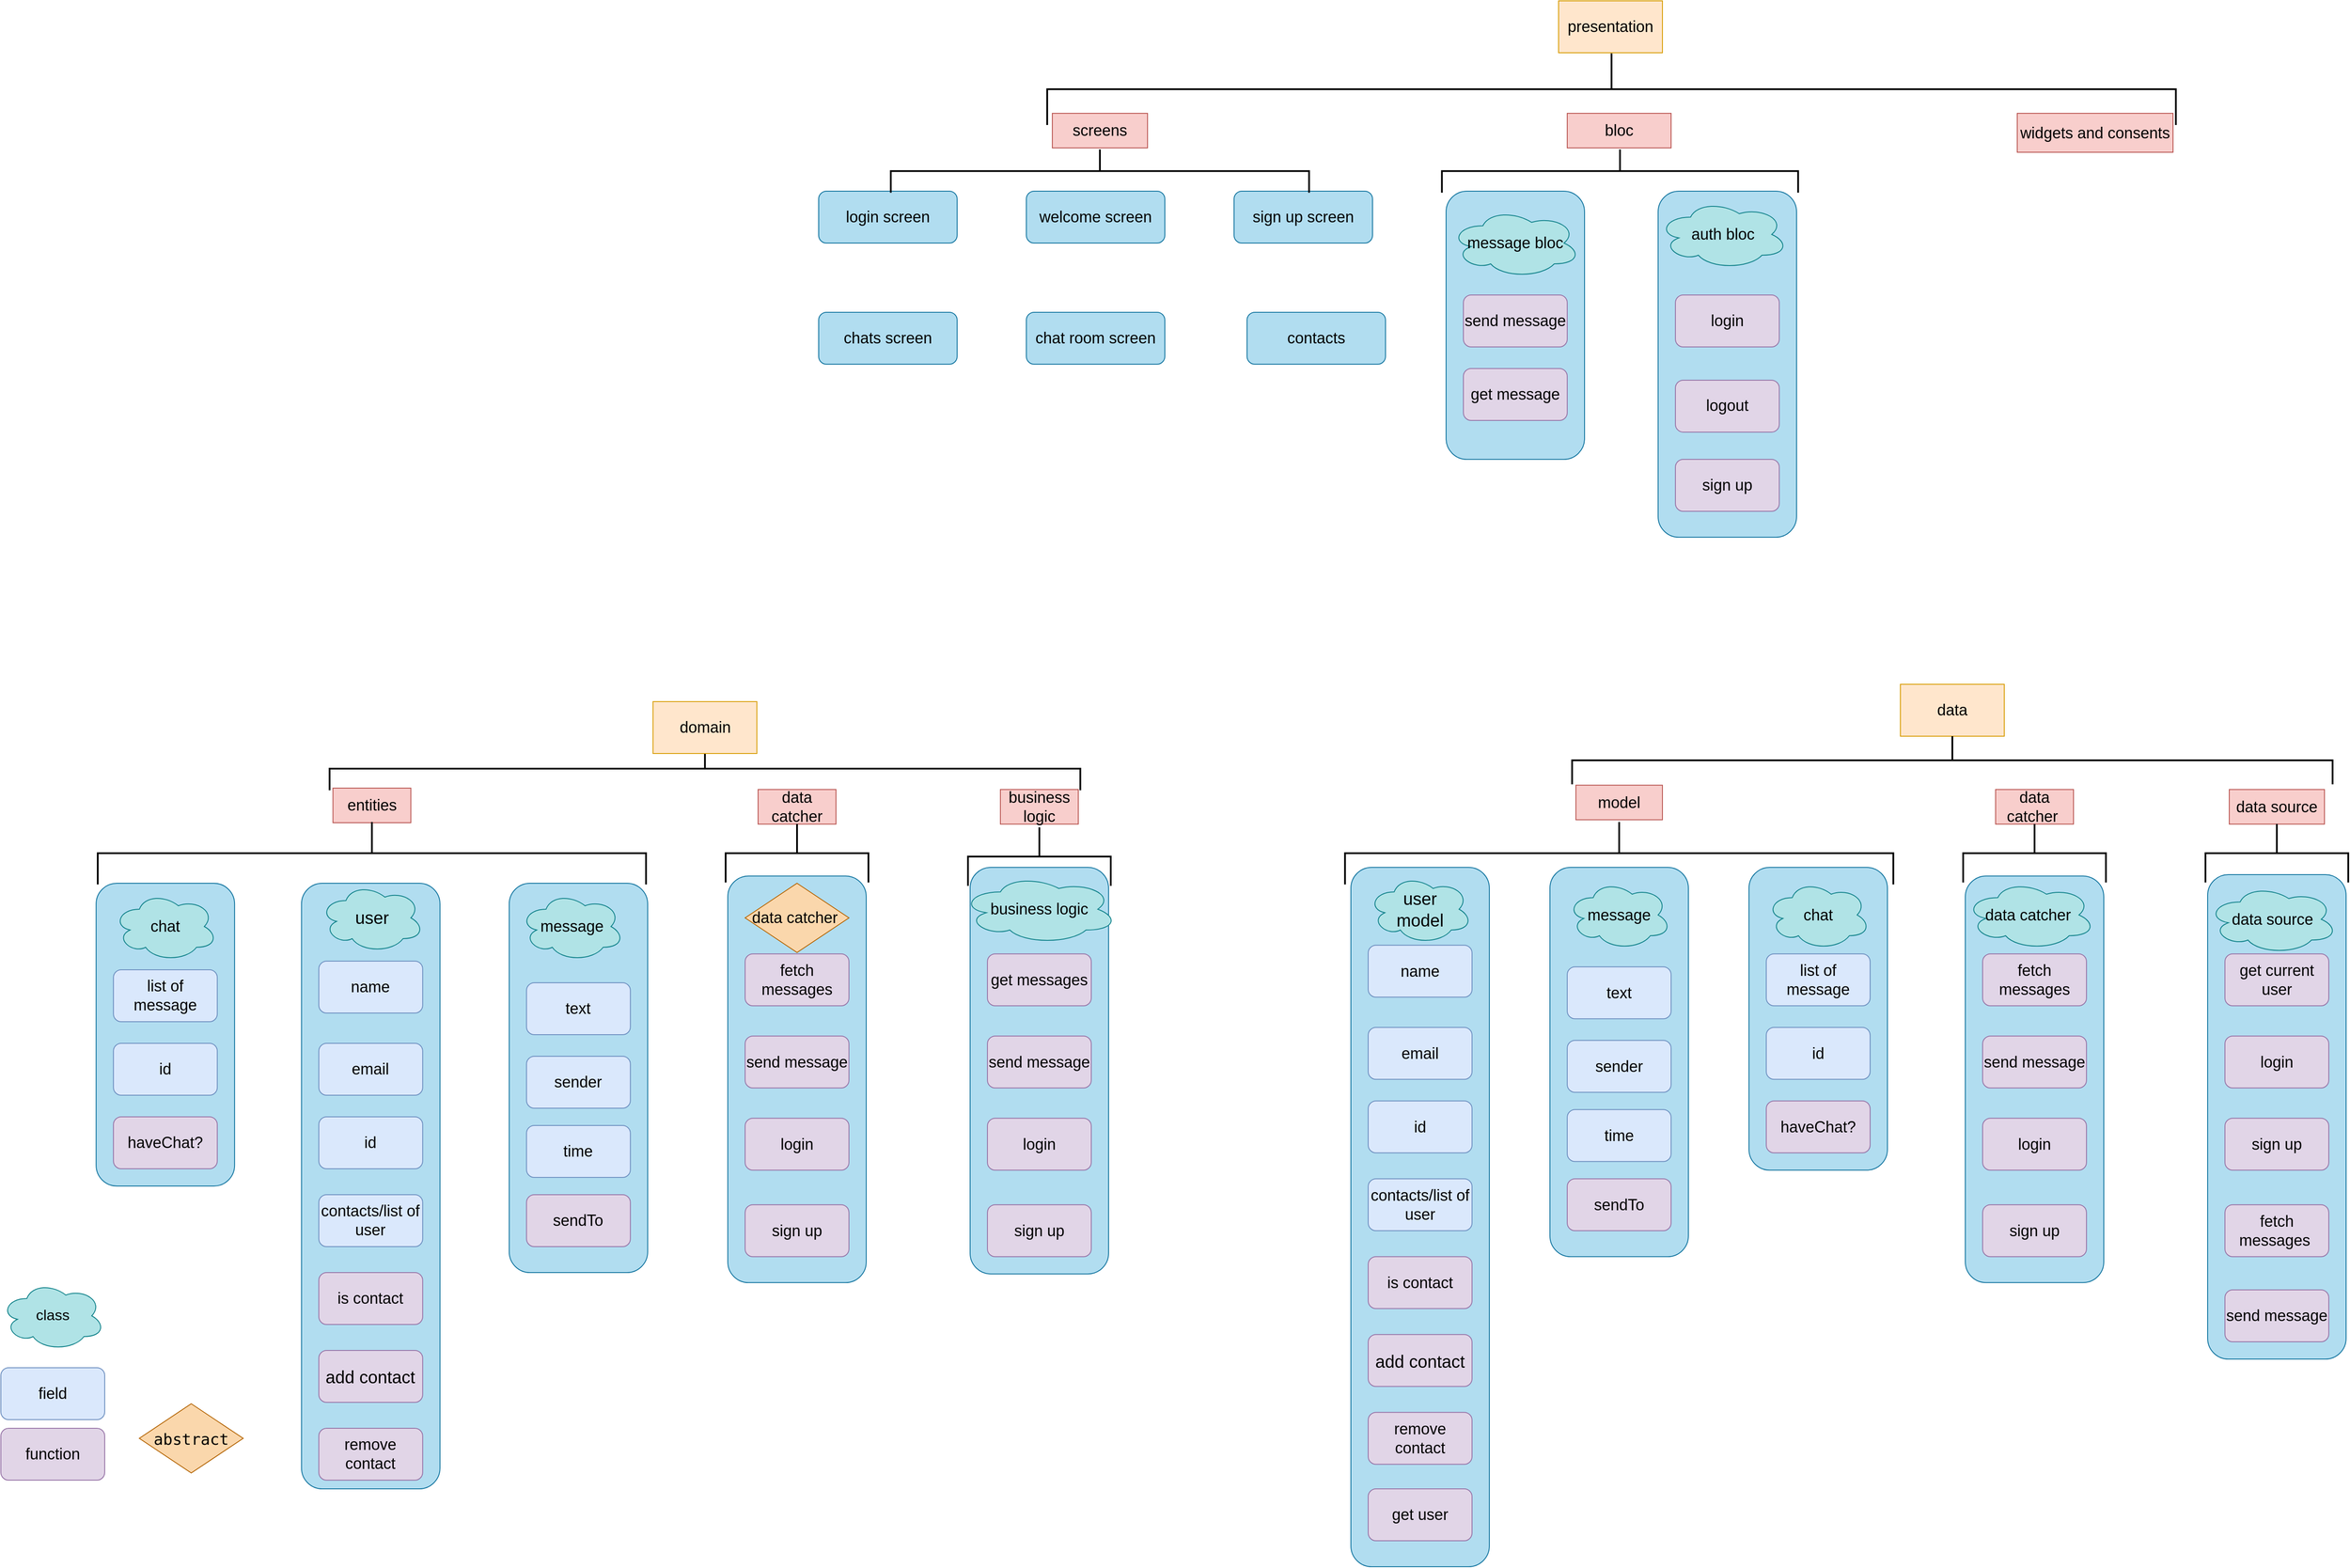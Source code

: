 <mxfile version="14.7.0" type="device" pages="3"><diagram id="KzsSYJXA-0iJ5h-z_fx-" name="Page-1"><mxGraphModel dx="3128" dy="3496" grid="1" gridSize="10" guides="1" tooltips="1" connect="1" arrows="1" fold="1" page="1" pageScale="1" pageWidth="1100" pageHeight="850" background="none" math="0" shadow="0"><root><mxCell id="0"/><mxCell id="1" parent="0"/><mxCell id="ylkZzzsN-lz4dm7CabxA-12" value="" style="rounded=1;whiteSpace=wrap;html=1;fontSize=18;fillColor=#b1ddf0;strokeColor=#10739e;" parent="1" vertex="1"><mxGeometry x="477.42" y="110" width="160" height="700" as="geometry"/></mxCell><mxCell id="ylkZzzsN-lz4dm7CabxA-13" value="name" style="rounded=1;whiteSpace=wrap;html=1;fontSize=18;fillColor=#dae8fc;strokeColor=#6c8ebf;" parent="1" vertex="1"><mxGeometry x="497.42" y="200" width="120" height="60" as="geometry"/></mxCell><mxCell id="ylkZzzsN-lz4dm7CabxA-14" value="email" style="rounded=1;whiteSpace=wrap;html=1;fontSize=18;fillColor=#dae8fc;strokeColor=#6c8ebf;" parent="1" vertex="1"><mxGeometry x="497.42" y="295" width="120" height="60" as="geometry"/></mxCell><mxCell id="ylkZzzsN-lz4dm7CabxA-15" value="id" style="rounded=1;whiteSpace=wrap;html=1;fontSize=18;fillColor=#dae8fc;strokeColor=#6c8ebf;" parent="1" vertex="1"><mxGeometry x="497.42" y="380" width="120" height="60" as="geometry"/></mxCell><mxCell id="ylkZzzsN-lz4dm7CabxA-17" value="contacts/list of user" style="rounded=1;whiteSpace=wrap;html=1;fontSize=18;fillColor=#dae8fc;strokeColor=#6c8ebf;" parent="1" vertex="1"><mxGeometry x="497.42" y="470" width="120" height="60" as="geometry"/></mxCell><mxCell id="ylkZzzsN-lz4dm7CabxA-18" value="is contact" style="rounded=1;whiteSpace=wrap;html=1;fontSize=18;fillColor=#e1d5e7;strokeColor=#9673a6;" parent="1" vertex="1"><mxGeometry x="497.42" y="560" width="120" height="60" as="geometry"/></mxCell><mxCell id="ylkZzzsN-lz4dm7CabxA-20" value="add contact" style="rounded=1;whiteSpace=wrap;html=1;fontSize=20;fillColor=#e1d5e7;strokeColor=#9673a6;" parent="1" vertex="1"><mxGeometry x="497.42" y="650" width="120" height="60" as="geometry"/></mxCell><mxCell id="ylkZzzsN-lz4dm7CabxA-21" value="remove contact" style="rounded=1;whiteSpace=wrap;html=1;fontSize=18;fillColor=#e1d5e7;strokeColor=#9673a6;" parent="1" vertex="1"><mxGeometry x="497.42" y="740" width="120" height="60" as="geometry"/></mxCell><mxCell id="ylkZzzsN-lz4dm7CabxA-23" value="" style="rounded=1;whiteSpace=wrap;html=1;fontSize=18;fillColor=#b1ddf0;strokeColor=#10739e;" parent="1" vertex="1"><mxGeometry x="717.42" y="110" width="160" height="450" as="geometry"/></mxCell><mxCell id="ylkZzzsN-lz4dm7CabxA-26" value="text" style="rounded=1;whiteSpace=wrap;html=1;fontSize=18;fillColor=#dae8fc;strokeColor=#6c8ebf;" parent="1" vertex="1"><mxGeometry x="737.42" y="225" width="120" height="60" as="geometry"/></mxCell><mxCell id="ylkZzzsN-lz4dm7CabxA-27" value="sender" style="rounded=1;whiteSpace=wrap;html=1;fontSize=18;fillColor=#dae8fc;strokeColor=#6c8ebf;" parent="1" vertex="1"><mxGeometry x="737.42" y="310" width="120" height="60" as="geometry"/></mxCell><mxCell id="ylkZzzsN-lz4dm7CabxA-28" value="sendTo" style="rounded=1;whiteSpace=wrap;html=1;fontSize=18;fillColor=#e1d5e7;strokeColor=#9673a6;" parent="1" vertex="1"><mxGeometry x="737.42" y="470" width="120" height="60" as="geometry"/></mxCell><mxCell id="ylkZzzsN-lz4dm7CabxA-30" value="" style="rounded=1;whiteSpace=wrap;html=1;fontSize=18;fillColor=#b1ddf0;strokeColor=#10739e;" parent="1" vertex="1"><mxGeometry x="240.08" y="110" width="160" height="350" as="geometry"/></mxCell><mxCell id="ylkZzzsN-lz4dm7CabxA-31" value="list of message" style="rounded=1;whiteSpace=wrap;html=1;fontSize=18;fillColor=#dae8fc;strokeColor=#6c8ebf;" parent="1" vertex="1"><mxGeometry x="260.08" y="210" width="120" height="60" as="geometry"/></mxCell><mxCell id="ylkZzzsN-lz4dm7CabxA-33" value="time" style="rounded=1;whiteSpace=wrap;html=1;fontSize=18;fillColor=#dae8fc;strokeColor=#6c8ebf;" parent="1" vertex="1"><mxGeometry x="737.42" y="390" width="120" height="60" as="geometry"/></mxCell><mxCell id="ylkZzzsN-lz4dm7CabxA-35" value="id" style="rounded=1;whiteSpace=wrap;html=1;fontSize=18;fillColor=#dae8fc;strokeColor=#6c8ebf;" parent="1" vertex="1"><mxGeometry x="260.08" y="295" width="120" height="60" as="geometry"/></mxCell><mxCell id="ylkZzzsN-lz4dm7CabxA-36" value="haveChat?" style="rounded=1;whiteSpace=wrap;html=1;fontSize=18;fillColor=#e1d5e7;strokeColor=#9673a6;" parent="1" vertex="1"><mxGeometry x="260.08" y="380" width="120" height="60" as="geometry"/></mxCell><mxCell id="ylkZzzsN-lz4dm7CabxA-43" value="entities" style="rounded=0;whiteSpace=wrap;html=1;fontSize=18;fillColor=#f8cecc;strokeColor=#b85450;" parent="1" vertex="1"><mxGeometry x="513.75" width="90" height="40" as="geometry"/></mxCell><mxCell id="ylkZzzsN-lz4dm7CabxA-44" value="field" style="rounded=1;whiteSpace=wrap;html=1;fontSize=18;fillColor=#dae8fc;strokeColor=#6c8ebf;" parent="1" vertex="1"><mxGeometry x="130" y="670" width="120" height="60" as="geometry"/></mxCell><mxCell id="ylkZzzsN-lz4dm7CabxA-45" value="function" style="rounded=1;whiteSpace=wrap;html=1;fontSize=18;fillColor=#e1d5e7;strokeColor=#9673a6;" parent="1" vertex="1"><mxGeometry x="130" y="740" width="120" height="60" as="geometry"/></mxCell><mxCell id="ylkZzzsN-lz4dm7CabxA-47" value="" style="strokeWidth=2;html=1;shape=mxgraph.flowchart.annotation_2;align=left;labelPosition=right;pointerEvents=1;fontSize=18;rotation=90;" parent="1" vertex="1"><mxGeometry x="522.65" y="-241.5" width="72.19" height="633.59" as="geometry"/></mxCell><mxCell id="BlYhnWllyQnPSXVTuusH-1" value="data catcher" style="rounded=0;whiteSpace=wrap;html=1;fontSize=18;fillColor=#f8cecc;strokeColor=#b85450;" parent="1" vertex="1"><mxGeometry x="1005" y="1.63" width="90" height="40" as="geometry"/></mxCell><mxCell id="BlYhnWllyQnPSXVTuusH-2" value="" style="rounded=1;whiteSpace=wrap;html=1;fontSize=18;align=center;fillColor=#b1ddf0;strokeColor=#10739e;" parent="1" vertex="1"><mxGeometry x="970" y="101.63" width="160" height="470" as="geometry"/></mxCell><mxCell id="BlYhnWllyQnPSXVTuusH-3" value="fetch messages" style="rounded=1;whiteSpace=wrap;html=1;fontSize=18;fillColor=#e1d5e7;strokeColor=#9673a6;" parent="1" vertex="1"><mxGeometry x="990" y="191.63" width="120" height="60" as="geometry"/></mxCell><mxCell id="BlYhnWllyQnPSXVTuusH-4" value="send message" style="rounded=1;whiteSpace=wrap;html=1;fontSize=18;fillColor=#e1d5e7;strokeColor=#9673a6;" parent="1" vertex="1"><mxGeometry x="990" y="286.63" width="120" height="60" as="geometry"/></mxCell><mxCell id="BlYhnWllyQnPSXVTuusH-5" value="login" style="rounded=1;whiteSpace=wrap;html=1;fontSize=18;fillColor=#e1d5e7;strokeColor=#9673a6;" parent="1" vertex="1"><mxGeometry x="990" y="381.63" width="120" height="60" as="geometry"/></mxCell><mxCell id="BlYhnWllyQnPSXVTuusH-6" value="sign up" style="rounded=1;whiteSpace=wrap;html=1;fontSize=18;fillColor=#e1d5e7;strokeColor=#9673a6;" parent="1" vertex="1"><mxGeometry x="990" y="481.63" width="120" height="60" as="geometry"/></mxCell><mxCell id="BlYhnWllyQnPSXVTuusH-8" value="" style="strokeWidth=2;html=1;shape=mxgraph.flowchart.annotation_2;align=left;labelPosition=right;pointerEvents=1;fontSize=18;rotation=90;" parent="1" vertex="1"><mxGeometry x="1016.18" y="-7.2" width="67.65" height="165" as="geometry"/></mxCell><mxCell id="BlYhnWllyQnPSXVTuusH-10" value="business logic" style="rounded=0;whiteSpace=wrap;html=1;fontSize=18;fillColor=#f8cecc;strokeColor=#b85450;" parent="1" vertex="1"><mxGeometry x="1285" y="1.63" width="90" height="40" as="geometry"/></mxCell><mxCell id="BlYhnWllyQnPSXVTuusH-14" value="" style="rounded=1;whiteSpace=wrap;html=1;fontSize=18;fillColor=#b1ddf0;strokeColor=#10739e;" parent="1" vertex="1"><mxGeometry x="1250" y="91.63" width="160" height="470" as="geometry"/></mxCell><mxCell id="BlYhnWllyQnPSXVTuusH-15" value="get messages" style="rounded=1;whiteSpace=wrap;html=1;fontSize=18;fillColor=#e1d5e7;strokeColor=#9673a6;" parent="1" vertex="1"><mxGeometry x="1270" y="191.63" width="120" height="60" as="geometry"/></mxCell><mxCell id="BlYhnWllyQnPSXVTuusH-16" value="send message" style="rounded=1;whiteSpace=wrap;html=1;fontSize=18;fillColor=#e1d5e7;strokeColor=#9673a6;" parent="1" vertex="1"><mxGeometry x="1270" y="286.63" width="120" height="60" as="geometry"/></mxCell><mxCell id="BlYhnWllyQnPSXVTuusH-17" value="login" style="rounded=1;whiteSpace=wrap;html=1;fontSize=18;fillColor=#e1d5e7;strokeColor=#9673a6;" parent="1" vertex="1"><mxGeometry x="1270" y="381.63" width="120" height="60" as="geometry"/></mxCell><mxCell id="BlYhnWllyQnPSXVTuusH-18" value="sign up" style="rounded=1;whiteSpace=wrap;html=1;fontSize=18;fillColor=#e1d5e7;strokeColor=#9673a6;" parent="1" vertex="1"><mxGeometry x="1270" y="481.63" width="120" height="60" as="geometry"/></mxCell><mxCell id="BlYhnWllyQnPSXVTuusH-19" value="" style="strokeWidth=2;html=1;shape=mxgraph.flowchart.annotation_2;align=left;labelPosition=right;pointerEvents=1;fontSize=18;rotation=90;" parent="1" vertex="1"><mxGeometry x="1296.175" y="-3.375" width="67.65" height="165" as="geometry"/></mxCell><mxCell id="BlYhnWllyQnPSXVTuusH-31" value="" style="strokeWidth=2;html=1;shape=mxgraph.flowchart.annotation_2;align=left;labelPosition=right;pointerEvents=1;fontSize=18;rotation=90;" parent="1" vertex="1"><mxGeometry x="918.59" y="-456.25" width="50" height="867.5" as="geometry"/></mxCell><mxCell id="BlYhnWllyQnPSXVTuusH-32" value="domain" style="rounded=0;whiteSpace=wrap;html=1;fontSize=18;fillColor=#ffe6cc;strokeColor=#d79b00;" parent="1" vertex="1"><mxGeometry x="883.59" y="-100" width="120" height="60" as="geometry"/></mxCell><mxCell id="BlYhnWllyQnPSXVTuusH-33" value="data" style="rounded=0;whiteSpace=wrap;html=1;fontSize=18;fillColor=#ffe6cc;strokeColor=#d79b00;" parent="1" vertex="1"><mxGeometry x="2325" y="-120" width="120" height="60" as="geometry"/></mxCell><mxCell id="BlYhnWllyQnPSXVTuusH-35" value="model" style="rounded=0;whiteSpace=wrap;html=1;fontSize=18;fillColor=#f8cecc;strokeColor=#b85450;" parent="1" vertex="1"><mxGeometry x="1950" y="-3.37" width="100" height="40" as="geometry"/></mxCell><mxCell id="BlYhnWllyQnPSXVTuusH-46" value="" style="rounded=1;whiteSpace=wrap;html=1;fontSize=18;fillColor=#b1ddf0;strokeColor=#10739e;" parent="1" vertex="1"><mxGeometry x="1690" y="91.63" width="160" height="808.37" as="geometry"/></mxCell><mxCell id="BlYhnWllyQnPSXVTuusH-47" value="name" style="rounded=1;whiteSpace=wrap;html=1;fontSize=18;fillColor=#dae8fc;strokeColor=#6c8ebf;" parent="1" vertex="1"><mxGeometry x="1710" y="181.63" width="120" height="60" as="geometry"/></mxCell><mxCell id="BlYhnWllyQnPSXVTuusH-48" value="email" style="rounded=1;whiteSpace=wrap;html=1;fontSize=18;fillColor=#dae8fc;strokeColor=#6c8ebf;" parent="1" vertex="1"><mxGeometry x="1710" y="276.63" width="120" height="60" as="geometry"/></mxCell><mxCell id="BlYhnWllyQnPSXVTuusH-49" value="id" style="rounded=1;whiteSpace=wrap;html=1;fontSize=18;fillColor=#dae8fc;strokeColor=#6c8ebf;" parent="1" vertex="1"><mxGeometry x="1710" y="361.63" width="120" height="60" as="geometry"/></mxCell><mxCell id="BlYhnWllyQnPSXVTuusH-50" value="contacts/list of user" style="rounded=1;whiteSpace=wrap;html=1;fontSize=18;fillColor=#dae8fc;strokeColor=#6c8ebf;" parent="1" vertex="1"><mxGeometry x="1710" y="451.63" width="120" height="60" as="geometry"/></mxCell><mxCell id="BlYhnWllyQnPSXVTuusH-51" value="is contact" style="rounded=1;whiteSpace=wrap;html=1;fontSize=18;fillColor=#e1d5e7;strokeColor=#9673a6;" parent="1" vertex="1"><mxGeometry x="1710" y="541.63" width="120" height="60" as="geometry"/></mxCell><mxCell id="BlYhnWllyQnPSXVTuusH-53" value="add contact" style="rounded=1;whiteSpace=wrap;html=1;fontSize=20;fillColor=#e1d5e7;strokeColor=#9673a6;" parent="1" vertex="1"><mxGeometry x="1710" y="631.63" width="120" height="60" as="geometry"/></mxCell><mxCell id="BlYhnWllyQnPSXVTuusH-54" value="remove contact" style="rounded=1;whiteSpace=wrap;html=1;fontSize=18;fillColor=#e1d5e7;strokeColor=#9673a6;" parent="1" vertex="1"><mxGeometry x="1710" y="721.63" width="120" height="60" as="geometry"/></mxCell><mxCell id="BlYhnWllyQnPSXVTuusH-55" value="" style="rounded=1;whiteSpace=wrap;html=1;fontSize=18;fillColor=#b1ddf0;strokeColor=#10739e;" parent="1" vertex="1"><mxGeometry x="1920" y="91.63" width="160" height="450" as="geometry"/></mxCell><mxCell id="BlYhnWllyQnPSXVTuusH-57" value="text" style="rounded=1;whiteSpace=wrap;html=1;fontSize=18;fillColor=#dae8fc;strokeColor=#6c8ebf;" parent="1" vertex="1"><mxGeometry x="1940" y="206.63" width="120" height="60" as="geometry"/></mxCell><mxCell id="BlYhnWllyQnPSXVTuusH-58" value="sender" style="rounded=1;whiteSpace=wrap;html=1;fontSize=18;fillColor=#dae8fc;strokeColor=#6c8ebf;" parent="1" vertex="1"><mxGeometry x="1940" y="291.63" width="120" height="60" as="geometry"/></mxCell><mxCell id="BlYhnWllyQnPSXVTuusH-59" value="sendTo" style="rounded=1;whiteSpace=wrap;html=1;fontSize=18;fillColor=#e1d5e7;strokeColor=#9673a6;" parent="1" vertex="1"><mxGeometry x="1940" y="451.63" width="120" height="60" as="geometry"/></mxCell><mxCell id="BlYhnWllyQnPSXVTuusH-60" value="time" style="rounded=1;whiteSpace=wrap;html=1;fontSize=18;fillColor=#dae8fc;strokeColor=#6c8ebf;" parent="1" vertex="1"><mxGeometry x="1940" y="371.63" width="120" height="60" as="geometry"/></mxCell><mxCell id="BlYhnWllyQnPSXVTuusH-61" value="" style="rounded=1;whiteSpace=wrap;html=1;fontSize=18;fillColor=#b1ddf0;strokeColor=#10739e;" parent="1" vertex="1"><mxGeometry x="2150" y="91.63" width="160" height="350" as="geometry"/></mxCell><mxCell id="BlYhnWllyQnPSXVTuusH-62" value="list of message" style="rounded=1;whiteSpace=wrap;html=1;fontSize=18;fillColor=#dae8fc;strokeColor=#6c8ebf;" parent="1" vertex="1"><mxGeometry x="2170" y="191.63" width="120" height="60" as="geometry"/></mxCell><mxCell id="BlYhnWllyQnPSXVTuusH-64" value="id" style="rounded=1;whiteSpace=wrap;html=1;fontSize=18;fillColor=#dae8fc;strokeColor=#6c8ebf;" parent="1" vertex="1"><mxGeometry x="2170" y="276.63" width="120" height="60" as="geometry"/></mxCell><mxCell id="BlYhnWllyQnPSXVTuusH-65" value="haveChat?" style="rounded=1;whiteSpace=wrap;html=1;fontSize=18;fillColor=#e1d5e7;strokeColor=#9673a6;" parent="1" vertex="1"><mxGeometry x="2170" y="361.63" width="120" height="60" as="geometry"/></mxCell><mxCell id="BlYhnWllyQnPSXVTuusH-66" value="" style="strokeWidth=2;html=1;shape=mxgraph.flowchart.annotation_2;align=left;labelPosition=right;pointerEvents=1;fontSize=18;rotation=90;" parent="1" vertex="1"><mxGeometry x="1963.9" y="-241.5" width="72.19" height="633.59" as="geometry"/></mxCell><mxCell id="BlYhnWllyQnPSXVTuusH-67" value="data catcher&amp;nbsp;" style="rounded=0;whiteSpace=wrap;html=1;fontSize=18;fillColor=#f8cecc;strokeColor=#b85450;" parent="1" vertex="1"><mxGeometry x="2434.995" y="1.63" width="90" height="40" as="geometry"/></mxCell><mxCell id="BlYhnWllyQnPSXVTuusH-68" value="" style="rounded=1;whiteSpace=wrap;html=1;fontSize=18;align=center;fillColor=#b1ddf0;strokeColor=#10739e;" parent="1" vertex="1"><mxGeometry x="2399.995" y="101.63" width="160" height="470" as="geometry"/></mxCell><mxCell id="BlYhnWllyQnPSXVTuusH-69" value="fetch messages" style="rounded=1;whiteSpace=wrap;html=1;fontSize=18;fillColor=#e1d5e7;strokeColor=#9673a6;" parent="1" vertex="1"><mxGeometry x="2419.995" y="191.63" width="120" height="60" as="geometry"/></mxCell><mxCell id="BlYhnWllyQnPSXVTuusH-70" value="send message" style="rounded=1;whiteSpace=wrap;html=1;fontSize=18;fillColor=#e1d5e7;strokeColor=#9673a6;" parent="1" vertex="1"><mxGeometry x="2419.995" y="286.63" width="120" height="60" as="geometry"/></mxCell><mxCell id="BlYhnWllyQnPSXVTuusH-71" value="login" style="rounded=1;whiteSpace=wrap;html=1;fontSize=18;fillColor=#e1d5e7;strokeColor=#9673a6;" parent="1" vertex="1"><mxGeometry x="2419.995" y="381.63" width="120" height="60" as="geometry"/></mxCell><mxCell id="BlYhnWllyQnPSXVTuusH-72" value="sign up" style="rounded=1;whiteSpace=wrap;html=1;fontSize=18;fillColor=#e1d5e7;strokeColor=#9673a6;" parent="1" vertex="1"><mxGeometry x="2419.995" y="481.63" width="120" height="60" as="geometry"/></mxCell><mxCell id="gVpEGXZeU_AOdDrv9yxA-1" style="edgeStyle=orthogonalEdgeStyle;rounded=0;orthogonalLoop=1;jettySize=auto;html=1;exitX=0;exitY=0.5;exitDx=0;exitDy=0;exitPerimeter=0;entryX=0.5;entryY=1;entryDx=0;entryDy=0;" edge="1" parent="1" source="BlYhnWllyQnPSXVTuusH-74" target="BlYhnWllyQnPSXVTuusH-67"><mxGeometry relative="1" as="geometry"/></mxCell><mxCell id="BlYhnWllyQnPSXVTuusH-74" value="" style="strokeWidth=2;html=1;shape=mxgraph.flowchart.annotation_2;align=left;labelPosition=right;pointerEvents=1;fontSize=18;rotation=90;" parent="1" vertex="1"><mxGeometry x="2446.175" y="-7.2" width="67.65" height="165" as="geometry"/></mxCell><mxCell id="BlYhnWllyQnPSXVTuusH-75" value="" style="rounded=1;whiteSpace=wrap;html=1;fontSize=18;fillColor=#b1ddf0;strokeColor=#10739e;" parent="1" vertex="1"><mxGeometry x="2680" y="100" width="160" height="560" as="geometry"/></mxCell><mxCell id="BlYhnWllyQnPSXVTuusH-77" value="data source" style="rounded=0;whiteSpace=wrap;html=1;fontSize=18;fillColor=#f8cecc;strokeColor=#b85450;" parent="1" vertex="1"><mxGeometry x="2705" y="1.63" width="110" height="40" as="geometry"/></mxCell><mxCell id="BlYhnWllyQnPSXVTuusH-78" value="" style="strokeWidth=2;html=1;shape=mxgraph.flowchart.annotation_2;align=left;labelPosition=right;pointerEvents=1;fontSize=18;rotation=90;" parent="1" vertex="1"><mxGeometry x="2726.175" y="-7.205" width="67.65" height="165" as="geometry"/></mxCell><mxCell id="BlYhnWllyQnPSXVTuusH-79" value="get current user" style="rounded=1;whiteSpace=wrap;html=1;fontSize=18;fillColor=#e1d5e7;strokeColor=#9673a6;" parent="1" vertex="1"><mxGeometry x="2700" y="191.63" width="120" height="60" as="geometry"/></mxCell><mxCell id="BlYhnWllyQnPSXVTuusH-80" value="login" style="rounded=1;whiteSpace=wrap;html=1;fontSize=18;fillColor=#e1d5e7;strokeColor=#9673a6;" parent="1" vertex="1"><mxGeometry x="2700" y="286.63" width="120" height="60" as="geometry"/></mxCell><mxCell id="BlYhnWllyQnPSXVTuusH-81" value="sign up" style="rounded=1;whiteSpace=wrap;html=1;fontSize=18;fillColor=#e1d5e7;strokeColor=#9673a6;" parent="1" vertex="1"><mxGeometry x="2700" y="381.63" width="120" height="60" as="geometry"/></mxCell><mxCell id="BlYhnWllyQnPSXVTuusH-82" value="fetch messages&amp;nbsp;" style="rounded=1;whiteSpace=wrap;html=1;fontSize=18;fillColor=#e1d5e7;strokeColor=#9673a6;" parent="1" vertex="1"><mxGeometry x="2700" y="481.63" width="120" height="60" as="geometry"/></mxCell><mxCell id="BlYhnWllyQnPSXVTuusH-83" value="get user" style="rounded=1;whiteSpace=wrap;html=1;fontSize=18;fillColor=#e1d5e7;strokeColor=#9673a6;" parent="1" vertex="1"><mxGeometry x="1710" y="810" width="120" height="60" as="geometry"/></mxCell><mxCell id="BlYhnWllyQnPSXVTuusH-84" value="send message" style="rounded=1;whiteSpace=wrap;html=1;fontSize=18;fillColor=#e1d5e7;strokeColor=#9673a6;" parent="1" vertex="1"><mxGeometry x="2700" y="580" width="120" height="60" as="geometry"/></mxCell><mxCell id="BlYhnWllyQnPSXVTuusH-86" value="" style="strokeWidth=2;html=1;shape=mxgraph.flowchart.annotation_2;align=left;labelPosition=right;pointerEvents=1;fontSize=18;rotation=90;" parent="1" vertex="1"><mxGeometry x="2357.19" y="-471.55" width="55.63" height="878.75" as="geometry"/></mxCell><mxCell id="BlYhnWllyQnPSXVTuusH-87" value="presentation" style="rounded=0;whiteSpace=wrap;html=1;fontSize=18;fillColor=#ffe6cc;strokeColor=#d79b00;" parent="1" vertex="1"><mxGeometry x="1930" y="-910" width="120" height="60" as="geometry"/></mxCell><mxCell id="BlYhnWllyQnPSXVTuusH-89" value="screens" style="rounded=0;whiteSpace=wrap;html=1;fontSize=18;fillColor=#f8cecc;strokeColor=#b85450;" parent="1" vertex="1"><mxGeometry x="1345" y="-780" width="110" height="40" as="geometry"/></mxCell><mxCell id="BlYhnWllyQnPSXVTuusH-90" value="&lt;span&gt;welcome screen&lt;/span&gt;" style="rounded=1;whiteSpace=wrap;html=1;fontSize=18;fillColor=#b1ddf0;strokeColor=#10739e;" parent="1" vertex="1"><mxGeometry x="1315" y="-690" width="160" height="60" as="geometry"/></mxCell><mxCell id="BlYhnWllyQnPSXVTuusH-94" value="&lt;span&gt;login screen&lt;/span&gt;" style="rounded=1;whiteSpace=wrap;html=1;fontSize=18;fillColor=#b1ddf0;strokeColor=#10739e;" parent="1" vertex="1"><mxGeometry x="1075" y="-690" width="160" height="60" as="geometry"/></mxCell><mxCell id="BlYhnWllyQnPSXVTuusH-96" value="&lt;span&gt;sign up screen&lt;/span&gt;" style="rounded=1;whiteSpace=wrap;html=1;fontSize=18;fillColor=#b1ddf0;strokeColor=#10739e;" parent="1" vertex="1"><mxGeometry x="1555" y="-690" width="160" height="60" as="geometry"/></mxCell><mxCell id="BlYhnWllyQnPSXVTuusH-98" value="&lt;span&gt;chats screen&lt;/span&gt;" style="rounded=1;whiteSpace=wrap;html=1;fontSize=18;fillColor=#b1ddf0;strokeColor=#10739e;" parent="1" vertex="1"><mxGeometry x="1075" y="-550" width="160" height="60" as="geometry"/></mxCell><mxCell id="BlYhnWllyQnPSXVTuusH-100" value="&lt;span&gt;chat room screen&lt;/span&gt;" style="rounded=1;whiteSpace=wrap;html=1;fontSize=18;fillColor=#b1ddf0;strokeColor=#10739e;" parent="1" vertex="1"><mxGeometry x="1315" y="-550" width="160" height="60" as="geometry"/></mxCell><mxCell id="BlYhnWllyQnPSXVTuusH-104" value="contacts" style="rounded=1;whiteSpace=wrap;html=1;fontSize=18;fillColor=#b1ddf0;strokeColor=#10739e;" parent="1" vertex="1"><mxGeometry x="1570" y="-550" width="160" height="60" as="geometry"/></mxCell><mxCell id="BlYhnWllyQnPSXVTuusH-111" value="" style="strokeWidth=2;html=1;shape=mxgraph.flowchart.annotation_2;align=left;labelPosition=right;pointerEvents=1;fontSize=18;rotation=90;" parent="1" vertex="1"><mxGeometry x="1375" y="-954.89" width="50" height="483.34" as="geometry"/></mxCell><mxCell id="BlYhnWllyQnPSXVTuusH-112" value="bloc" style="rounded=0;whiteSpace=wrap;html=1;fontSize=18;fillColor=#f8cecc;strokeColor=#b85450;" parent="1" vertex="1"><mxGeometry x="1940" y="-780" width="120" height="40" as="geometry"/></mxCell><mxCell id="BlYhnWllyQnPSXVTuusH-113" value="" style="rounded=1;whiteSpace=wrap;html=1;fontSize=18;fillColor=#b1ddf0;strokeColor=#10739e;" parent="1" vertex="1"><mxGeometry x="1800" y="-690" width="160" height="310" as="geometry"/></mxCell><mxCell id="BlYhnWllyQnPSXVTuusH-114" value="send message" style="rounded=1;whiteSpace=wrap;html=1;fontSize=18;fillColor=#e1d5e7;strokeColor=#9673a6;" parent="1" vertex="1"><mxGeometry x="1820" y="-570" width="120" height="60" as="geometry"/></mxCell><mxCell id="BlYhnWllyQnPSXVTuusH-115" value="get message" style="rounded=1;whiteSpace=wrap;html=1;fontSize=18;fillColor=#e1d5e7;strokeColor=#9673a6;" parent="1" vertex="1"><mxGeometry x="1820" y="-485" width="120" height="60" as="geometry"/></mxCell><mxCell id="BlYhnWllyQnPSXVTuusH-117" value="" style="rounded=1;whiteSpace=wrap;html=1;fontSize=18;fillColor=#b1ddf0;strokeColor=#10739e;" parent="1" vertex="1"><mxGeometry x="2045" y="-690" width="160" height="400" as="geometry"/></mxCell><mxCell id="BlYhnWllyQnPSXVTuusH-119" value="login" style="rounded=1;whiteSpace=wrap;html=1;fontSize=18;fillColor=#e1d5e7;strokeColor=#9673a6;" parent="1" vertex="1"><mxGeometry x="2065" y="-570" width="120" height="60" as="geometry"/></mxCell><mxCell id="BlYhnWllyQnPSXVTuusH-120" value="logout" style="rounded=1;whiteSpace=wrap;html=1;fontSize=18;fillColor=#e1d5e7;strokeColor=#9673a6;" parent="1" vertex="1"><mxGeometry x="2065" y="-471.55" width="120" height="60" as="geometry"/></mxCell><mxCell id="BlYhnWllyQnPSXVTuusH-121" value="sign up" style="rounded=1;whiteSpace=wrap;html=1;fontSize=18;fillColor=#e1d5e7;strokeColor=#9673a6;" parent="1" vertex="1"><mxGeometry x="2065" y="-380" width="120" height="60" as="geometry"/></mxCell><mxCell id="BlYhnWllyQnPSXVTuusH-122" value="" style="strokeWidth=2;html=1;shape=mxgraph.flowchart.annotation_2;align=left;labelPosition=right;pointerEvents=1;fontSize=18;rotation=90;" parent="1" vertex="1"><mxGeometry x="1975.98" y="-919.03" width="50" height="411.61" as="geometry"/></mxCell><mxCell id="BlYhnWllyQnPSXVTuusH-123" value="widgets and consents" style="rounded=0;whiteSpace=wrap;html=1;fontSize=18;fillColor=#f8cecc;strokeColor=#b85450;" parent="1" vertex="1"><mxGeometry x="2460" y="-780" width="180" height="45" as="geometry"/></mxCell><mxCell id="BlYhnWllyQnPSXVTuusH-124" value="" style="strokeWidth=2;html=1;shape=mxgraph.flowchart.annotation_2;align=left;labelPosition=right;pointerEvents=1;fontSize=18;rotation=90;" parent="1" vertex="1"><mxGeometry x="1949.79" y="-1460" width="82.77" height="1304.21" as="geometry"/></mxCell><mxCell id="gVpEGXZeU_AOdDrv9yxA-2" value="class" style="ellipse;shape=cloud;whiteSpace=wrap;html=1;fontSize=17;fillColor=#b0e3e6;strokeColor=#0e8088;" vertex="1" parent="1"><mxGeometry x="130" y="570" width="120" height="80" as="geometry"/></mxCell><mxCell id="gVpEGXZeU_AOdDrv9yxA-3" value="&lt;span style=&quot;font-size: 18px&quot;&gt;chat&lt;/span&gt;" style="ellipse;shape=cloud;whiteSpace=wrap;html=1;fontSize=17;fillColor=#b0e3e6;strokeColor=#0e8088;" vertex="1" parent="1"><mxGeometry x="260.08" y="120" width="120" height="80" as="geometry"/></mxCell><mxCell id="gVpEGXZeU_AOdDrv9yxA-4" value="&lt;span style=&quot;font-size: 18px&quot;&gt;message&lt;/span&gt;" style="ellipse;shape=cloud;whiteSpace=wrap;html=1;fontSize=17;fillColor=#b0e3e6;strokeColor=#0e8088;" vertex="1" parent="1"><mxGeometry x="730.0" y="120.0" width="120" height="80" as="geometry"/></mxCell><mxCell id="gVpEGXZeU_AOdDrv9yxA-5" value="&lt;span style=&quot;font-size: 20px&quot;&gt;user&lt;/span&gt;" style="ellipse;shape=cloud;whiteSpace=wrap;html=1;fontSize=17;fillColor=#b0e3e6;strokeColor=#0e8088;" vertex="1" parent="1"><mxGeometry x="498.75" y="110" width="120" height="80" as="geometry"/></mxCell><mxCell id="gVpEGXZeU_AOdDrv9yxA-8" value="&lt;span style=&quot;font-size: 18px&quot;&gt;business logic&lt;/span&gt;" style="ellipse;shape=cloud;whiteSpace=wrap;html=1;fontSize=17;fillColor=#b0e3e6;strokeColor=#0e8088;" vertex="1" parent="1"><mxGeometry x="1240" y="100" width="180" height="80" as="geometry"/></mxCell><mxCell id="gVpEGXZeU_AOdDrv9yxA-9" value="&lt;span style=&quot;font-size: 20px&quot;&gt;user&lt;br&gt;model&lt;br&gt;&lt;/span&gt;" style="ellipse;shape=cloud;whiteSpace=wrap;html=1;fontSize=17;fillColor=#b0e3e6;strokeColor=#0e8088;" vertex="1" parent="1"><mxGeometry x="1710" y="100" width="120" height="80" as="geometry"/></mxCell><mxCell id="gVpEGXZeU_AOdDrv9yxA-10" value="&lt;span style=&quot;font-size: 18px&quot;&gt;message&lt;/span&gt;" style="ellipse;shape=cloud;whiteSpace=wrap;html=1;fontSize=17;fillColor=#b0e3e6;strokeColor=#0e8088;" vertex="1" parent="1"><mxGeometry x="1939.99" y="106.63" width="120" height="80" as="geometry"/></mxCell><mxCell id="gVpEGXZeU_AOdDrv9yxA-11" value="&lt;span style=&quot;font-size: 18px&quot;&gt;chat&lt;/span&gt;" style="ellipse;shape=cloud;whiteSpace=wrap;html=1;fontSize=17;fillColor=#b0e3e6;strokeColor=#0e8088;" vertex="1" parent="1"><mxGeometry x="2170" y="106.63" width="120" height="80" as="geometry"/></mxCell><mxCell id="gVpEGXZeU_AOdDrv9yxA-13" value="&lt;span style=&quot;font-size: 18px&quot;&gt;data catcher&amp;nbsp;&lt;/span&gt;" style="ellipse;shape=cloud;whiteSpace=wrap;html=1;fontSize=17;fillColor=#b0e3e6;strokeColor=#0e8088;" vertex="1" parent="1"><mxGeometry x="2400" y="106.63" width="150" height="80" as="geometry"/></mxCell><mxCell id="gVpEGXZeU_AOdDrv9yxA-14" value="&lt;span style=&quot;font-size: 18px&quot;&gt;data source&lt;/span&gt;" style="ellipse;shape=cloud;whiteSpace=wrap;html=1;fontSize=17;fillColor=#b0e3e6;strokeColor=#0e8088;" vertex="1" parent="1"><mxGeometry x="2680" y="111.63" width="150" height="80" as="geometry"/></mxCell><mxCell id="gVpEGXZeU_AOdDrv9yxA-16" value="&lt;span style=&quot;font-size: 18px&quot;&gt;auth bloc&lt;/span&gt;" style="ellipse;shape=cloud;whiteSpace=wrap;html=1;fontSize=17;fillColor=#b0e3e6;strokeColor=#0e8088;" vertex="1" parent="1"><mxGeometry x="2045" y="-680" width="150" height="80" as="geometry"/></mxCell><mxCell id="gVpEGXZeU_AOdDrv9yxA-18" value="&lt;span style=&quot;font-size: 18px&quot;&gt;message bloc&lt;/span&gt;" style="ellipse;shape=cloud;whiteSpace=wrap;html=1;fontSize=17;fillColor=#b0e3e6;strokeColor=#0e8088;" vertex="1" parent="1"><mxGeometry x="1805" y="-670" width="150" height="80" as="geometry"/></mxCell><mxCell id="2Q3Vf8kxxjh2U8l_JXqP-1" value="&lt;pre style=&quot;font-family: &amp;#34;jetbrains mono&amp;#34; , monospace ; font-size: 13.5pt&quot;&gt;abstract&lt;/pre&gt;" style="rhombus;whiteSpace=wrap;html=1;fontSize=17;fillColor=#fad7ac;strokeColor=#b46504;" vertex="1" parent="1"><mxGeometry x="290" y="711.63" width="120" height="80" as="geometry"/></mxCell><mxCell id="2Q3Vf8kxxjh2U8l_JXqP-2" value="&lt;span style=&quot;font-size: 18px&quot;&gt;data catcher&amp;nbsp;&lt;/span&gt;" style="rhombus;whiteSpace=wrap;html=1;fontSize=17;strokeColor=#b46504;fillColor=#fad7ac;" vertex="1" parent="1"><mxGeometry x="990" y="110" width="120" height="80" as="geometry"/></mxCell></root></mxGraphModel></diagram><diagram id="k3-V_sghQ-h4Y9xCd90r" name="Page-2"><mxGraphModel dx="1303" dy="1598" grid="1" gridSize="10" guides="1" tooltips="1" connect="1" arrows="1" fold="1" page="1" pageScale="1" pageWidth="1100" pageHeight="850" math="0" shadow="0"><root><mxCell id="du5hNLvZQOmlJldPtWmD-0"/><mxCell id="du5hNLvZQOmlJldPtWmD-1" parent="du5hNLvZQOmlJldPtWmD-0"/><mxCell id="lxkKYDNJyDnlVu3Zjb9E-2" value="" style="edgeStyle=orthogonalEdgeStyle;rounded=0;orthogonalLoop=1;jettySize=auto;html=1;fontSize=17;" edge="1" parent="du5hNLvZQOmlJldPtWmD-1" source="lxkKYDNJyDnlVu3Zjb9E-0" target="lxkKYDNJyDnlVu3Zjb9E-1"><mxGeometry relative="1" as="geometry"/></mxCell><mxCell id="lxkKYDNJyDnlVu3Zjb9E-6" value="" style="edgeStyle=orthogonalEdgeStyle;rounded=0;orthogonalLoop=1;jettySize=auto;html=1;fontSize=17;" edge="1" parent="du5hNLvZQOmlJldPtWmD-1" source="lxkKYDNJyDnlVu3Zjb9E-0" target="lxkKYDNJyDnlVu3Zjb9E-5"><mxGeometry relative="1" as="geometry"/></mxCell><mxCell id="lxkKYDNJyDnlVu3Zjb9E-0" value="data catcher" style="rounded=1;whiteSpace=wrap;html=1;fontSize=17;" vertex="1" parent="du5hNLvZQOmlJldPtWmD-1"><mxGeometry x="130" y="50" width="120" height="60" as="geometry"/></mxCell><mxCell id="lxkKYDNJyDnlVu3Zjb9E-4" value="" style="edgeStyle=orthogonalEdgeStyle;rounded=0;orthogonalLoop=1;jettySize=auto;html=1;fontSize=17;" edge="1" parent="du5hNLvZQOmlJldPtWmD-1" source="lxkKYDNJyDnlVu3Zjb9E-1" target="lxkKYDNJyDnlVu3Zjb9E-3"><mxGeometry relative="1" as="geometry"/></mxCell><mxCell id="lxkKYDNJyDnlVu3Zjb9E-1" value="data source" style="rounded=1;whiteSpace=wrap;html=1;fontSize=17;" vertex="1" parent="du5hNLvZQOmlJldPtWmD-1"><mxGeometry x="130" y="190" width="120" height="60" as="geometry"/></mxCell><mxCell id="lxkKYDNJyDnlVu3Zjb9E-3" value="client" style="rounded=1;whiteSpace=wrap;html=1;fontSize=17;" vertex="1" parent="du5hNLvZQOmlJldPtWmD-1"><mxGeometry x="130" y="330" width="120" height="60" as="geometry"/></mxCell><mxCell id="lxkKYDNJyDnlVu3Zjb9E-8" value="" style="edgeStyle=orthogonalEdgeStyle;rounded=0;orthogonalLoop=1;jettySize=auto;html=1;fontSize=17;" edge="1" parent="du5hNLvZQOmlJldPtWmD-1" source="lxkKYDNJyDnlVu3Zjb9E-5" target="lxkKYDNJyDnlVu3Zjb9E-7"><mxGeometry relative="1" as="geometry"/></mxCell><mxCell id="lxkKYDNJyDnlVu3Zjb9E-5" value="model" style="rounded=1;whiteSpace=wrap;html=1;fontSize=17;" vertex="1" parent="du5hNLvZQOmlJldPtWmD-1"><mxGeometry x="130" y="-90" width="120" height="60" as="geometry"/></mxCell><mxCell id="lxkKYDNJyDnlVu3Zjb9E-7" value="entities" style="rounded=1;whiteSpace=wrap;html=1;fontSize=17;" vertex="1" parent="du5hNLvZQOmlJldPtWmD-1"><mxGeometry x="130" y="-230" width="120" height="60" as="geometry"/></mxCell><mxCell id="lxkKYDNJyDnlVu3Zjb9E-10" value="" style="edgeStyle=orthogonalEdgeStyle;rounded=0;orthogonalLoop=1;jettySize=auto;html=1;fontSize=17;" edge="1" parent="du5hNLvZQOmlJldPtWmD-1" source="lxkKYDNJyDnlVu3Zjb9E-9" target="lxkKYDNJyDnlVu3Zjb9E-0"><mxGeometry relative="1" as="geometry"/></mxCell><mxCell id="lxkKYDNJyDnlVu3Zjb9E-9" value="business logic&amp;nbsp;" style="rounded=1;whiteSpace=wrap;html=1;fontSize=17;" vertex="1" parent="du5hNLvZQOmlJldPtWmD-1"><mxGeometry x="310" y="50" width="120" height="60" as="geometry"/></mxCell><mxCell id="UVShRDYOIeSTPCGtb16n-0" value="" style="edgeStyle=orthogonalEdgeStyle;rounded=0;orthogonalLoop=1;jettySize=auto;html=1;fontSize=17;" edge="1" parent="du5hNLvZQOmlJldPtWmD-1" source="icdPd4PuSoke7Yo7OtmE-0" target="lxkKYDNJyDnlVu3Zjb9E-9"><mxGeometry relative="1" as="geometry"/></mxCell><mxCell id="icdPd4PuSoke7Yo7OtmE-0" value="message bloc&lt;br&gt;auth bloc" style="rounded=1;whiteSpace=wrap;html=1;fontSize=17;" vertex="1" parent="du5hNLvZQOmlJldPtWmD-1"><mxGeometry x="500" y="50" width="120" height="60" as="geometry"/></mxCell><mxCell id="UVShRDYOIeSTPCGtb16n-2" value="" style="edgeStyle=orthogonalEdgeStyle;rounded=0;orthogonalLoop=1;jettySize=auto;html=1;fontSize=17;" edge="1" parent="du5hNLvZQOmlJldPtWmD-1" source="UVShRDYOIeSTPCGtb16n-1" target="icdPd4PuSoke7Yo7OtmE-0"><mxGeometry relative="1" as="geometry"/></mxCell><mxCell id="UVShRDYOIeSTPCGtb16n-1" value="widgets" style="rounded=1;whiteSpace=wrap;html=1;fontSize=17;" vertex="1" parent="du5hNLvZQOmlJldPtWmD-1"><mxGeometry x="690" y="50" width="120" height="60" as="geometry"/></mxCell><mxCell id="UVShRDYOIeSTPCGtb16n-4" value="" style="edgeStyle=orthogonalEdgeStyle;rounded=0;orthogonalLoop=1;jettySize=auto;html=1;fontSize=17;" edge="1" parent="du5hNLvZQOmlJldPtWmD-1" source="UVShRDYOIeSTPCGtb16n-3" target="UVShRDYOIeSTPCGtb16n-1"><mxGeometry relative="1" as="geometry"/></mxCell><mxCell id="UVShRDYOIeSTPCGtb16n-3" value="screen" style="rounded=1;whiteSpace=wrap;html=1;fontSize=17;" vertex="1" parent="du5hNLvZQOmlJldPtWmD-1"><mxGeometry x="880" y="50" width="120" height="60" as="geometry"/></mxCell></root></mxGraphModel></diagram><diagram id="81MCZJn4h8hytMhFcTbu" name="Page-3"><mxGraphModel dx="782" dy="449" grid="1" gridSize="10" guides="1" tooltips="1" connect="1" arrows="1" fold="1" page="1" pageScale="1" pageWidth="1169" pageHeight="827" math="0" shadow="0"><root><mxCell id="3v1L9Lq2_MGbzn1V-7Ei-0"/><mxCell id="3v1L9Lq2_MGbzn1V-7Ei-1" parent="3v1L9Lq2_MGbzn1V-7Ei-0"/></root></mxGraphModel></diagram></mxfile>